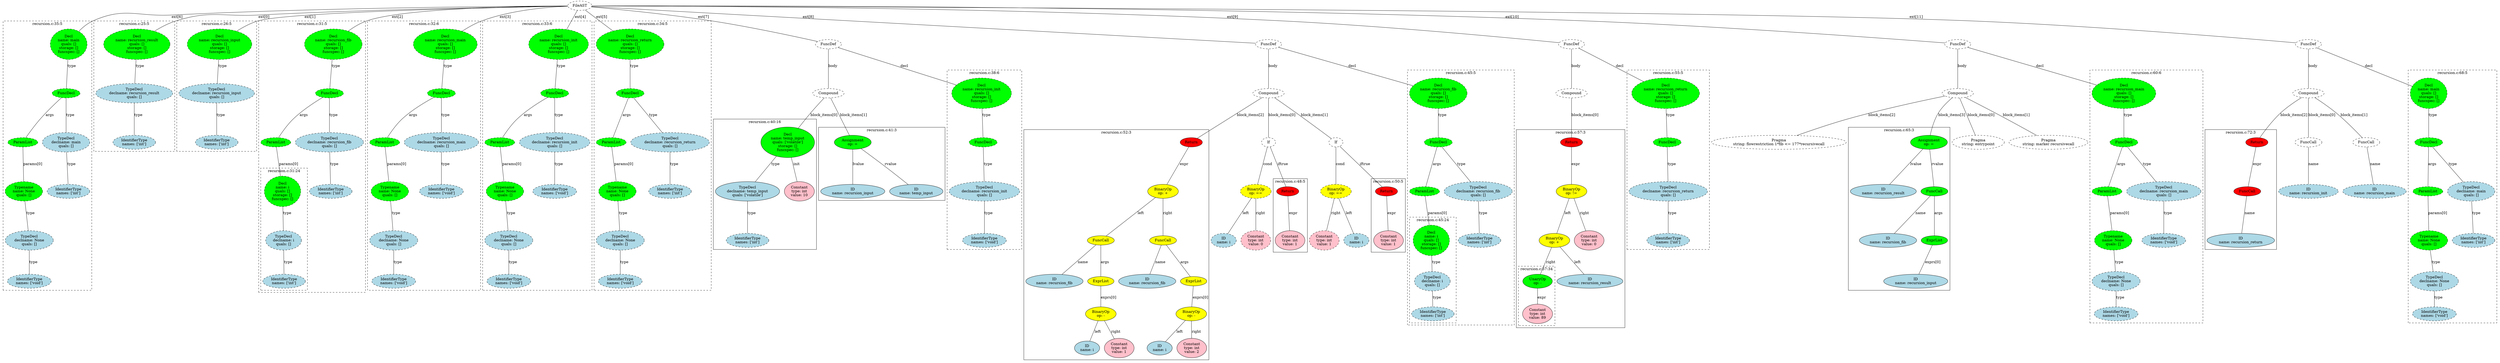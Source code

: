 strict graph "" {
	graph [bb="0,0,7842,1393.2"];
	node [label="\N"];
	subgraph cluster103 {
		graph [bb="4795,131.95,5131,896.7",
			label="recursion.c:57:3",
			lheight=0.21,
			lp="4963,885.2",
			lwidth=1.22
		];
		subgraph cluster107 {
			graph [bb="4803,139.95,4914,369.25",
				label="recursion.c:57:34",
				lheight=0.21,
				lp="4858.5,357.75",
				lwidth=1.32,
				style=dashed
			];
			108	[fillcolor=pink,
				height=1.041,
				label="Constant
type: int
value: 89",
				pos="4858,185.43",
				style=filled,
				width=1.316];
			107	[fillcolor=green,
				height=0.74639,
				label="UnaryOp
op: -",
				pos="4858,311.38",
				style=filled,
				width=1.316];
			107 -- 108	[label=expr,
				lp="4870.5,248.41",
				pos="4858,284.4 4858,266.65 4858,242.88 4858,223.19"];
		}
		106	[fillcolor=lightblue,
			height=0.74639,
			label="ID
name: recursion_result",
			pos="5023,311.38",
			style=filled,
			width=2.7695];
		105	[fillcolor=yellow,
			height=0.74639,
			label="BinaryOp
op: +",
			pos="4911,468.94",
			style=filled,
			width=1.3749];
		105 -- 107	[label=right,
			lp="4898,384.75",
			pos="4902.2,442.26 4892.4,413.35 4876.5,366.67 4866.7,337.85"];
		105 -- 106	[label=left,
			lp="4983.5,384.75",
			pos="4928.5,443.64 4949.2,414.84 4983.6,367.09 5004.7,337.81"];
		104	[fillcolor=yellow,
			height=0.74639,
			label="BinaryOp
op: !=",
			pos="4967,658.32",
			style=filled,
			width=1.3749];
		104 -- 105	[label=left,
			lp="4954.5,574.13",
			pos="4959.3,631.66 4948.6,595.88 4929.4,531.37 4918.7,495.59"];
		109	[fillcolor=pink,
			height=1.041,
			label="Constant
type: int
value: 0",
			pos="5024,468.94",
			style=filled,
			width=1.2767];
		104 -- 109	[label=right,
			lp="5007,574.13",
			pos="4974.8,631.66 4984.7,598.99 5002,542.36 5013.2,505.53"];
		103	[fillcolor=red,
			height=0.5,
			label=Return,
			pos="4967,847.7",
			style=filled,
			width=0.95686];
		103 -- 104	[label=expr,
			lp="4979.5,763.51",
			pos="4967,829.41 4967,796.43 4967,724.38 4967,685.48"];
	}
	subgraph cluster40 {
		graph [bb="8,276.51,292,1316.2",
			label="recursion.c:35:5",
			lheight=0.21,
			lp="150,1304.7",
			lwidth=1.22,
			style=dashed
		];
		45	[fillcolor=lightblue,
			height=0.74639,
			label="IdentifierType
names: ['void']",
			pos="91,311.38",
			style="filled,dashed",
			width=1.9053];
		44	[fillcolor=lightblue,
			height=1.041,
			label="TypeDecl
declname: None
quals: []",
			pos="91,468.94",
			style="filled,dashed",
			width=2.082];
		44 -- 45	[label=type,
			lp="103,384.75",
			pos="91,431.08 91,402.51 91,363.64 91,338.29"];
		43	[fillcolor=green,
			height=1.041,
			label="Typename
name: None
quals: []",
			pos="75,658.32",
			style="filled,dashed",
			width=1.6303];
		43 -- 44	[label=type,
			lp="95,574.13",
			pos="78.123,620.75 80.942,587.73 85.068,539.41 87.885,506.42"];
		42	[fillcolor=green,
			height=0.5,
			label=ParamList,
			pos="71,847.7",
			style="filled,dashed",
			width=1.3179];
		42 -- 43	[label="params[0]",
			lp="101,763.51",
			pos="71.369,829.41 72.013,799.24 73.355,736.37 74.215,696.09"];
		41	[fillcolor=green,
			height=0.5,
			label=FuncDecl,
			pos="210,1037.1",
			style="filled,dashed",
			width=1.2457];
		41 -- 42	[label=args,
			lp="156.5,952.89",
			pos="195.19,1019.9 178,1000.8 149.2,967.76 127,937.39 109.38,913.28 91.35,883.67 80.67,865.49"];
		46	[fillcolor=lightblue,
			height=1.041,
			label="TypeDecl
declname: main
quals: []",
			pos="210,847.7",
			style="filled,dashed",
			width=2.0428];
		41 -- 46	[label=type,
			lp="222,952.89",
			pos="210,1018.8 210,988.62 210,925.75 210,885.47"];
		47	[fillcolor=lightblue,
			height=0.74639,
			label="IdentifierType
names: ['int']",
			pos="218,658.32",
			style="filled,dashed",
			width=1.8463];
		46 -- 47	[label=type,
			lp="226,763.51",
			pos="211.56,810.13 213.13,773.38 215.51,717.69 216.89,685.26"];
		40	[fillcolor=green,
			height=1.6303,
			label="Decl
name: main
quals: []
storage: []
funcspec: []",
			pos="218,1226.5",
			style="filled,dashed",
			width=1.6106];
		40 -- 41	[label=type,
			lp="227,1142.3",
			pos="215.53,1167.7 213.88,1129 211.82,1080.6 210.74,1055.3"];
	}
	subgraph cluster54 {
		graph [bb="2240,434.07,2565,937.39",
			label="recursion.c:40:16",
			lheight=0.21,
			lp="2402.5,925.89",
			lwidth=1.32
		];
		56	[fillcolor=lightblue,
			height=0.74639,
			label="IdentifierType
names: ['int']",
			pos="2346,468.94",
			style="filled,dashed",
			width=1.8463];
		55	[fillcolor=lightblue,
			height=1.041,
			label="TypeDecl
declname: temp_input
quals: ['volatile']",
			pos="2346,658.32",
			style=filled,
			width=2.7302];
		55 -- 56	[label=type,
			lp="2358,574.13",
			pos="2346,620.75 2346,584 2346,528.31 2346,495.88"];
		54	[fillcolor=green,
			height=1.6303,
			label="Decl
name: temp_input
quals: ['volatile']
storage: []
funcspec: []",
			pos="2475,847.7",
			style=filled,
			width=2.2785];
		54 -- 55	[label=type,
			lp="2435,763.51",
			pos="2439.1,794.51 2417.1,762.67 2389.7,722.82 2370.3,694.66"];
		57	[fillcolor=pink,
			height=1.041,
			label="Constant
type: int
value: 10",
			pos="2510,658.32",
			style=filled,
			width=1.316];
		54 -- 57	[label=init,
			lp="2501.5,763.51",
			pos="2485.7,789.46 2491.4,758.9 2498.3,722.2 2503.2,695.58"];
	}
	subgraph cluster123 {
		graph [bb="5809,276.51,6129,905.57",
			label="recursion.c:65:3",
			lheight=0.21,
			lp="5969,894.07",
			lwidth=1.22
		];
		124	[fillcolor=lightblue,
			height=0.74639,
			label="ID
name: recursion_result",
			pos="5917,658.32",
			style=filled,
			width=2.7695];
		123	[fillcolor=green,
			height=0.74639,
			label="Assignment
op: =",
			pos="6061,847.7",
			style=filled,
			width=1.6106];
		123 -- 124	[label=lvalue,
			lp="6019,763.51",
			pos="6042.2,822.21 6014.8,786.59 5964.3,720.84 5936.5,684.72"];
		125	[fillcolor=green,
			height=0.5,
			label=FuncCall,
			pos="6078,658.32",
			style=filled,
			width=1.1916];
		123 -- 125	[label=rvalue,
			lp="6086,763.51",
			pos="6063.4,820.65 6066.9,781.73 6073.4,709.48 6076.4,676.52"];
		126	[fillcolor=lightblue,
			height=0.74639,
			label="ID
name: recursion_fib",
			pos="5930,468.94",
			style=filled,
			width=2.4552];
		125 -- 126	[label=name,
			lp="6033.5,574.13",
			pos="6065.1,641.02 6039.2,608.26 5980.8,534.21 5949.9,495.15"];
		127	[fillcolor=green,
			height=0.5,
			label=ExprList,
			pos="6078,468.94",
			style=filled,
			width=1.1555];
		125 -- 127	[label=args,
			lp="6089.5,574.13",
			pos="6078,640.03 6078,604.33 6078,522.85 6078,487.19"];
		128	[fillcolor=lightblue,
			height=0.74639,
			label="ID
name: recursion_input",
			pos="6023,311.38",
			style=filled,
			width=2.7302];
		127 -- 128	[label="exprs[0]",
			lp="6074,384.75",
			pos="6072,451 6062.4,423.83 6043.5,370.34 6032.2,338.33"];
	}
	subgraph cluster143 {
		graph [bb="6919,434.07,7137,896.7",
			label="recursion.c:72:3",
			lheight=0.21,
			lp="7028,885.2",
			lwidth=1.22
		];
		145	[fillcolor=lightblue,
			height=0.74639,
			label="ID
name: recursion_return",
			pos="7028,468.94",
			style=filled,
			width=2.8088];
		144	[fillcolor=red,
			height=0.5,
			label=FuncCall,
			pos="7053,658.32",
			style=filled,
			width=1.1916];
		144 -- 145	[label=name,
			lp="7058.5,574.13",
			pos="7050.7,640.03 7046.3,607.05 7036.7,535 7031.5,496.1"];
		143	[fillcolor=red,
			height=0.5,
			label=Return,
			pos="7090,847.7",
			style=filled,
			width=0.95686];
		143 -- 144	[label=expr,
			lp="7087.5,763.51",
			pos="7086.7,829.74 7079.6,794.16 7063.4,712.05 7056.4,676.38"];
	}
	subgraph cluster49 {
		graph [bb="2975,434.07,3205,1126.8",
			label="recursion.c:38:6",
			lheight=0.21,
			lp="3090,1115.3",
			lwidth=1.22,
			style=dashed
		];
		52	[fillcolor=lightblue,
			height=0.74639,
			label="IdentifierType
names: ['void']",
			pos="3090,468.94",
			style="filled,dashed",
			width=1.9053];
		51	[fillcolor=lightblue,
			height=1.041,
			label="TypeDecl
declname: recursion_init
quals: []",
			pos="3090,658.32",
			style="filled,dashed",
			width=2.9856];
		51 -- 52	[label=type,
			lp="3102,574.13",
			pos="3090,620.75 3090,584 3090,528.31 3090,495.88"];
		50	[fillcolor=green,
			height=0.5,
			label=FuncDecl,
			pos="3087,847.7",
			style="filled,dashed",
			width=1.2457];
		50 -- 51	[label=type,
			lp="3101,763.51",
			pos="3087.3,829.41 3087.8,799.24 3088.8,736.37 3089.4,696.09"];
		49	[fillcolor=green,
			height=1.6303,
			label="Decl
name: recursion_init
quals: []
storage: []
funcspec: []",
			pos="3082,1037.1",
			style="filled,dashed",
			width=2.5338];
		49 -- 50	[label=type,
			lp="3097,952.89",
			pos="3083.5,978.33 3084.6,939.62 3085.9,891.26 3086.5,865.96"];
	}
	subgraph cluster111 {
		graph [bb="6555,150.56,6911,1126.8",
			label="recursion.c:60:6",
			lheight=0.21,
			lp="6733,1115.3",
			lwidth=1.22,
			style=dashed
		];
		116	[fillcolor=lightblue,
			height=0.74639,
			label="IdentifierType
names: ['void']",
			pos="6638,185.43",
			style="filled,dashed",
			width=1.9053];
		115	[fillcolor=lightblue,
			height=1.041,
			label="TypeDecl
declname: None
quals: []",
			pos="6638,311.38",
			style="filled,dashed",
			width=2.082];
		115 -- 116	[label=type,
			lp="6650,248.41",
			pos="6638,273.86 6638,254.15 6638,230.29 6638,212.47"];
		114	[fillcolor=green,
			height=1.041,
			label="Typename
name: None
quals: []",
			pos="6626,468.94",
			style="filled,dashed",
			width=1.6303];
		114 -- 115	[label=type,
			lp="6645,384.75",
			pos="6628.8,431.47 6630.7,406.6 6633.3,373.78 6635.2,348.9"];
		113	[fillcolor=green,
			height=0.5,
			label=ParamList,
			pos="6610,658.32",
			style="filled,dashed",
			width=1.3179];
		113 -- 114	[label="params[0]",
			lp="6646,574.13",
			pos="6611.5,640.03 6614.1,609.86 6619.4,546.99 6622.9,506.71"];
		112	[fillcolor=green,
			height=0.5,
			label=FuncDecl,
			pos="6661,847.7",
			style="filled,dashed",
			width=1.2457];
		112 -- 113	[label=args,
			lp="6650.5,763.51",
			pos="6655.9,829.61 6651.3,814.29 6644.6,791.2 6639,771.01 6629.8,737.6 6619.8,698.34 6614.3,676.39"];
		117	[fillcolor=lightblue,
			height=1.041,
			label="TypeDecl
declname: recursion_main
quals: []",
			pos="6789,658.32",
			style="filled,dashed",
			width=3.1623];
		112 -- 117	[label=type,
			lp="6734,763.51",
			pos="6672.4,830.07 6693,799.89 6737,735.47 6764.7,694.95"];
		118	[fillcolor=lightblue,
			height=0.74639,
			label="IdentifierType
names: ['void']",
			pos="6789,468.94",
			style="filled,dashed",
			width=1.9053];
		117 -- 118	[label=type,
			lp="6801,574.13",
			pos="6789,620.75 6789,584 6789,528.31 6789,495.88"];
		111	[fillcolor=green,
			height=1.6303,
			label="Decl
name: recursion_main
quals: []
storage: []
funcspec: []",
			pos="6661,1037.1",
			style="filled,dashed",
			width=2.7302];
		111 -- 112	[label=type,
			lp="6673,952.89",
			pos="6661,978.33 6661,939.62 6661,891.26 6661,865.96"];
	}
	subgraph cluster130 {
		graph [bb="7550,150.56,7834,1126.8",
			label="recursion.c:68:5",
			lheight=0.21,
			lp="7692,1115.3",
			lwidth=1.22,
			style=dashed
		];
		135	[fillcolor=lightblue,
			height=0.74639,
			label="IdentifierType
names: ['void']",
			pos="7633,185.43",
			style="filled,dashed",
			width=1.9053];
		134	[fillcolor=lightblue,
			height=1.041,
			label="TypeDecl
declname: None
quals: []",
			pos="7633,311.38",
			style="filled,dashed",
			width=2.082];
		134 -- 135	[label=type,
			lp="7645,248.41",
			pos="7633,273.86 7633,254.15 7633,230.29 7633,212.47"];
		133	[fillcolor=green,
			height=1.041,
			label="Typename
name: None
quals: []",
			pos="7617,468.94",
			style="filled,dashed",
			width=1.6303];
		133 -- 134	[label=type,
			lp="7637,384.75",
			pos="7620.8,431.47 7623.3,406.6 7626.7,373.78 7629.2,348.9"];
		132	[fillcolor=green,
			height=0.5,
			label=ParamList,
			pos="7613,658.32",
			style="filled,dashed",
			width=1.3179];
		132 -- 133	[label="params[0]",
			lp="7642,574.13",
			pos="7613.4,640.03 7614,609.86 7615.4,546.99 7616.2,506.71"];
		131	[fillcolor=green,
			height=0.5,
			label=FuncDecl,
			pos="7616,847.7",
			style="filled,dashed",
			width=1.2457];
		131 -- 132	[label=args,
			lp="7625.5,763.51",
			pos="7615.7,829.41 7615.2,793.71 7613.8,712.23 7613.3,676.57"];
		136	[fillcolor=lightblue,
			height=1.041,
			label="TypeDecl
declname: main
quals: []",
			pos="7752,658.32",
			style="filled,dashed",
			width=2.0428];
		131 -- 136	[label=type,
			lp="7691,763.51",
			pos="7628.1,830.07 7650.2,799.62 7697.6,734.32 7726.9,693.88"];
		137	[fillcolor=lightblue,
			height=0.74639,
			label="IdentifierType
names: ['int']",
			pos="7760,468.94",
			style="filled,dashed",
			width=1.8463];
		136 -- 137	[label=type,
			lp="7767,574.13",
			pos="7753.6,620.75 7755.1,584 7757.5,528.31 7758.9,495.88"];
		130	[fillcolor=green,
			height=1.6303,
			label="Decl
name: main
quals: []
storage: []
funcspec: []",
			pos="7616,1037.1",
			style="filled,dashed",
			width=1.6106];
		130 -- 131	[label=type,
			lp="7628,952.89",
			pos="7616,978.33 7616,939.62 7616,891.26 7616,865.96"];
	}
	subgraph cluster58 {
		graph [bb="2573,623.45,2967,905.57",
			label="recursion.c:41:3",
			lheight=0.21,
			lp="2770,894.07",
			lwidth=1.22
		];
		59	[fillcolor=lightblue,
			height=0.74639,
			label="ID
name: recursion_input",
			pos="2679,658.32",
			style=filled,
			width=2.7302];
		58	[fillcolor=green,
			height=0.74639,
			label="Assignment
op: =",
			pos="2679,847.7",
			style=filled,
			width=1.6106];
		58 -- 59	[label=lvalue,
			lp="2696,763.51",
			pos="2679,820.65 2679,784.95 2679,721.2 2679,685.46"];
		60	[fillcolor=lightblue,
			height=0.74639,
			label="ID
name: temp_input",
			pos="2877,658.32",
			style=filled,
			width=2.2785];
		58 -- 60	[label=rvalue,
			lp="2795,763.51",
			pos="2704.7,823.37 2726.5,803.49 2758.5,774.09 2786,748.01 2808.6,726.61 2833.9,701.88 2852.1,683.98"];
	}
	subgraph cluster62 {
		graph [bb="4449,142.56,4787,1126.8",
			label="recursion.c:45:5",
			lheight=0.21,
			lp="4618,1115.3",
			lwidth=1.22,
			style=dashed
		];
		subgraph cluster65 {
			graph [bb="4457,150.56,4605,558.63",
				label="recursion.c:45:24",
				lheight=0.21,
				lp="4531,547.13",
				lwidth=1.32,
				style=dashed
			];
			67	[fillcolor=lightblue,
				height=0.74639,
				label="IdentifierType
names: ['int']",
				pos="4531,185.43",
				style="filled,dashed",
				width=1.8463];
			66	[fillcolor=lightblue,
				height=1.041,
				label="TypeDecl
declname: i
quals: []",
				pos="4529,311.38",
				style="filled,dashed",
				width=1.5713];
			66 -- 67	[label=type,
				lp="4543,248.41",
				pos="4529.6,273.86 4529.9,254.15 4530.3,230.29 4530.6,212.47"];
			65	[fillcolor=green,
				height=1.6303,
				label="Decl
name: i
quals: []
storage: []
funcspec: []",
				pos="4526,468.94",
				style="filled,dashed",
				width=1.591];
			65 -- 66	[label=type,
				lp="4540,384.75",
				pos="4527.1,410.02 4527.5,389.63 4527.9,367.3 4528.3,349.14"];
		}
		64	[fillcolor=green,
			height=0.5,
			label=ParamList,
			pos="4504,658.32",
			style="filled,dashed",
			width=1.3179];
		64 -- 65	[label="params[0]",
			lp="4543,574.13",
			pos="4506,640.03 4509,614.66 4514.7,566.17 4519.2,527.44"];
		63	[fillcolor=green,
			height=0.5,
			label=FuncDecl,
			pos="4545,847.7",
			style="filled,dashed",
			width=1.2457];
		63 -- 64	[label=args,
			lp="4540.5,763.51",
			pos="4541.3,829.74 4533.5,794.16 4515.5,712.05 4507.7,676.38"];
		68	[fillcolor=lightblue,
			height=1.041,
			label="TypeDecl
declname: recursion_fib
quals: []",
			pos="4674,658.32",
			style="filled,dashed",
			width=2.907];
		63 -- 68	[label=type,
			lp="4618,763.51",
			pos="4556.4,830.07 4577.2,799.89 4621.6,735.47 4649.5,694.95"];
		69	[fillcolor=lightblue,
			height=0.74639,
			label="IdentifierType
names: ['int']",
			pos="4679,468.94",
			style="filled,dashed",
			width=1.8463];
		68 -- 69	[label=type,
			lp="4689,574.13",
			pos="4675,620.75 4676,584 4677.4,528.31 4678.3,495.88"];
		62	[fillcolor=green,
			height=1.6303,
			label="Decl
name: recursion_fib
quals: []
storage: []
funcspec: []",
			pos="4545,1037.1",
			style="filled,dashed",
			width=2.4552];
		62 -- 63	[label=type,
			lp="4557,952.89",
			pos="4545,978.33 4545,939.62 4545,891.26 4545,865.96"];
	}
	subgraph cluster75 {
		graph [bb="4013,423.47,4121,707.32",
			label="recursion.c:48:5",
			lheight=0.21,
			lp="4067,695.82",
			lwidth=1.22
		];
		76	[fillcolor=pink,
			height=1.041,
			label="Constant
type: int
value: 1",
			pos="4067,468.94",
			style=filled,
			width=1.2767];
		75	[fillcolor=red,
			height=0.5,
			label=Return,
			pos="4061,658.32",
			style=filled,
			width=0.95686];
		75 -- 76	[label=expr,
			lp="4076.5,574.13",
			pos="4061.6,640.03 4062.5,609.86 4064.5,546.99 4065.8,506.71"];
	}
	subgraph cluster81 {
		graph [bb="4333,423.47,4441,707.32",
			label="recursion.c:50:5",
			lheight=0.21,
			lp="4387,695.82",
			lwidth=1.22
		];
		82	[fillcolor=pink,
			height=1.041,
			label="Constant
type: int
value: 1",
			pos="4387,468.94",
			style=filled,
			width=1.2767];
		81	[fillcolor=red,
			height=0.5,
			label=Return,
			pos="4381,658.32",
			style=filled,
			width=0.95686];
		81 -- 82	[label=expr,
			lp="4396.5,574.13",
			pos="4381.6,640.03 4382.5,609.86 4384.5,546.99 4385.8,506.71"];
	}
	subgraph cluster83 {
		graph [bb="3213,8,3803,896.7",
			label="recursion.c:52:3",
			lheight=0.21,
			lp="3508,885.2",
			lwidth=1.22
		];
		86	[fillcolor=lightblue,
			height=0.74639,
			label="ID
name: recursion_fib",
			pos="3309,311.38",
			style=filled,
			width=2.4552];
		85	[fillcolor=yellow,
			height=0.5,
			label=FuncCall,
			pos="3457,468.94",
			style=filled,
			width=1.1916];
		85 -- 86	[label=name,
			lp="3398.5,384.75",
			pos="3441.7,451.88 3415.9,424.71 3363.3,369.5 3332.7,337.28"];
		87	[fillcolor=yellow,
			height=0.5,
			label=ExprList,
			pos="3457,311.38",
			style=filled,
			width=1.1555];
		85 -- 87	[label=args,
			lp="3468.5,384.75",
			pos="3457,450.7 3457,420.8 3457,359.66 3457,329.7"];
		88	[fillcolor=yellow,
			height=0.74639,
			label="BinaryOp
op: -",
			pos="3457,185.43",
			style=filled,
			width=1.3749];
		87 -- 88	[label="exprs[0]",
			lp="3480,248.41",
			pos="3457,293.15 3457,272.26 3457,236.85 3457,212.59"];
		89	[fillcolor=lightblue,
			height=0.74639,
			label="ID
name: i",
			pos="3404,53.477",
			style=filled,
			width=1.1392];
		88 -- 89	[label=left,
			lp="3442.5,116.45",
			pos="3446.7,159.07 3437.3,136.17 3423.6,102.66 3414.3,79.777"];
		90	[fillcolor=pink,
			height=1.041,
			label="Constant
type: int
value: 1",
			pos="3509,53.477",
			style=filled,
			width=1.2767];
		88 -- 90	[label=right,
			lp="3500,116.45",
			pos="3467.1,159.07 3475.1,139.27 3486.2,111.54 3494.9,89.609"];
		84	[fillcolor=yellow,
			height=0.74639,
			label="BinaryOp
op: +",
			pos="3645,658.32",
			style=filled,
			width=1.3749];
		84 -- 85	[label=left,
			lp="3577.5,574.13",
			pos="3621.9,634.35 3583.2,595.74 3506.1,518.85 3472.8,485.73"];
		91	[fillcolor=yellow,
			height=0.5,
			label=FuncCall,
			pos="3645,468.94",
			style=filled,
			width=1.1916];
		84 -- 91	[label=right,
			lp="3658,574.13",
			pos="3645,631.27 3645,592.35 3645,520.1 3645,487.14"];
		92	[fillcolor=lightblue,
			height=0.74639,
			label="ID
name: recursion_fib",
			pos="3605,311.38",
			style=filled,
			width=2.4552];
		91 -- 92	[label=name,
			lp="3640.5,384.75",
			pos="3640.6,451 3633.7,423.83 3619.9,370.34 3611.7,338.33"];
		93	[fillcolor=yellow,
			height=0.5,
			label=ExprList,
			pos="3753,311.38",
			style=filled,
			width=1.1555];
		91 -- 93	[label=args,
			lp="3717.5,384.75",
			pos="3656.6,451.3 3677.3,421.35 3720.8,358.76 3741.5,328.91"];
		94	[fillcolor=yellow,
			height=0.74639,
			label="BinaryOp
op: -",
			pos="3746,185.43",
			style=filled,
			width=1.3749];
		93 -- 94	[label="exprs[0]",
			lp="3773,248.41",
			pos="3752,293.15 3750.8,272.26 3748.8,236.85 3747.5,212.59"];
		95	[fillcolor=lightblue,
			height=0.74639,
			label="ID
name: i",
			pos="3643,53.477",
			style=filled,
			width=1.1392];
		94 -- 95	[label=left,
			lp="3707.5,116.45",
			pos="3726.9,160.29 3708.1,136.66 3679.8,100.9 3661.3,77.613"];
		96	[fillcolor=pink,
			height=1.041,
			label="Constant
type: int
value: 2",
			pos="3748,53.477",
			style=filled,
			width=1.2767];
		94 -- 96	[label=right,
			lp="3761,116.45",
			pos="3746.4,158.44 3746.7,139.19 3747.1,112.68 3747.4,91.246"];
		83	[fillcolor=red,
			height=0.5,
			label=Return,
			pos="3736,847.7",
			style=filled,
			width=0.95686];
		83 -- 84	[label=expr,
			lp="3711.5,763.51",
			pos="3727.9,830.07 3711.9,797.11 3676.1,723.32 3657.2,684.42"];
	}
	subgraph cluster98 {
		graph [bb="5139,434.07,5389,1126.8",
			label="recursion.c:55:5",
			lheight=0.21,
			lp="5264,1115.3",
			lwidth=1.22,
			style=dashed
		];
		101	[fillcolor=lightblue,
			height=0.74639,
			label="IdentifierType
names: ['int']",
			pos="5264,468.94",
			style="filled,dashed",
			width=1.8463];
		100	[fillcolor=lightblue,
			height=1.041,
			label="TypeDecl
declname: recursion_return
quals: []",
			pos="5264,658.32",
			style="filled,dashed",
			width=3.2605];
		100 -- 101	[label=type,
			lp="5276,574.13",
			pos="5264,620.75 5264,584 5264,528.31 5264,495.88"];
		99	[fillcolor=green,
			height=0.5,
			label=FuncDecl,
			pos="5261,847.7",
			style="filled,dashed",
			width=1.2457];
		99 -- 100	[label=type,
			lp="5275,763.51",
			pos="5261.3,829.41 5261.8,799.24 5262.8,736.37 5263.4,696.09"];
		98	[fillcolor=green,
			height=1.6303,
			label="Decl
name: recursion_return
quals: []
storage: []
funcspec: []",
			pos="5256,1037.1",
			style="filled,dashed",
			width=2.8088];
		98 -- 99	[label=type,
			lp="5271,952.89",
			pos="5257.5,978.33 5258.6,939.62 5259.9,891.26 5260.5,865.96"];
	}
	subgraph cluster2 {
		graph [bb="300,812.83,548,1316.2",
			label="recursion.c:25:5",
			lheight=0.21,
			lp="424,1304.7",
			lwidth=1.22,
			style=dashed
		];
		4	[fillcolor=lightblue,
			height=0.74639,
			label="IdentifierType
names: ['int']",
			pos="424,847.7",
			style="filled,dashed",
			width=1.8463];
		3	[fillcolor=lightblue,
			height=1.041,
			label="TypeDecl
declname: recursion_result
quals: []",
			pos="424,1037.1",
			style="filled,dashed",
			width=3.2213];
		3 -- 4	[label=type,
			lp="436,952.89",
			pos="424,999.51 424,962.76 424,907.07 424,874.64"];
		2	[fillcolor=green,
			height=1.6303,
			label="Decl
name: recursion_result
quals: []
storage: []
funcspec: []",
			pos="436,1226.5",
			style="filled,dashed",
			width=2.7695];
		2 -- 3	[label=type,
			lp="444,1142.3",
			pos="432.3,1167.7 430.36,1137.4 428.04,1101.1 426.34,1074.7"];
	}
	subgraph cluster5 {
		graph [bb="556,812.83,800,1316.2",
			label="recursion.c:26:5",
			lheight=0.21,
			lp="678,1304.7",
			lwidth=1.22,
			style=dashed
		];
		7	[fillcolor=lightblue,
			height=0.74639,
			label="IdentifierType
names: ['int']",
			pos="678,847.7",
			style="filled,dashed",
			width=1.8463];
		6	[fillcolor=lightblue,
			height=1.041,
			label="TypeDecl
declname: recursion_input
quals: []",
			pos="678,1037.1",
			style="filled,dashed",
			width=3.1623];
		6 -- 7	[label=type,
			lp="690,952.89",
			pos="678,999.51 678,962.76 678,907.07 678,874.64"];
		5	[fillcolor=green,
			height=1.6303,
			label="Decl
name: recursion_input
quals: []
storage: []
funcspec: []",
			pos="690,1226.5",
			style="filled,dashed",
			width=2.7302];
		5 -- 6	[label=type,
			lp="698,1142.3",
			pos="686.3,1167.7 684.36,1137.4 682.04,1101.1 680.34,1074.7"];
	}
	subgraph cluster8 {
		graph [bb="808,268.51,1146,1316.2",
			label="recursion.c:31:5",
			lheight=0.21,
			lp="977,1304.7",
			lwidth=1.22,
			style=dashed
		];
		subgraph cluster11 {
			graph [bb="816,276.51,964,748.01",
				label="recursion.c:31:24",
				lheight=0.21,
				lp="890,736.51",
				lwidth=1.32,
				style=dashed
			];
			13	[fillcolor=lightblue,
				height=0.74639,
				label="IdentifierType
names: ['int']",
				pos="890,311.38",
				style="filled,dashed",
				width=1.8463];
			12	[fillcolor=lightblue,
				height=1.041,
				label="TypeDecl
declname: i
quals: []",
				pos="888,468.94",
				style="filled,dashed",
				width=1.5713];
			12 -- 13	[label=type,
				lp="902,384.75",
				pos="888.47,431.08 888.84,402.51 889.34,363.64 889.67,338.29"];
			11	[fillcolor=green,
				height=1.6303,
				label="Decl
name: i
quals: []
storage: []
funcspec: []",
				pos="885,658.32",
				style="filled,dashed",
				width=1.591];
			11 -- 12	[label=type,
				lp="899,574.13",
				pos="885.92,599.57 886.41,569.25 886.99,533 887.41,506.56"];
		}
		10	[fillcolor=green,
			height=0.5,
			label=ParamList,
			pos="863,847.7",
			style="filled,dashed",
			width=1.3179];
		10 -- 11	[label="params[0]",
			lp="902,763.51",
			pos="865.03,829.41 868.01,804.04 873.7,755.55 878.25,716.82"];
		9	[fillcolor=green,
			height=0.5,
			label=FuncDecl,
			pos="1033,1037.1",
			style="filled,dashed",
			width=1.2457];
		9 -- 10	[label=args,
			lp="950.5,952.89",
			pos="1012,1020.9 987.81,1002.8 947.67,970.74 919,937.39 899.41,914.61 881.81,884.35 871.77,865.72"];
		14	[fillcolor=lightblue,
			height=1.041,
			label="TypeDecl
declname: recursion_fib
quals: []",
			pos="1033,847.7",
			style="filled,dashed",
			width=2.907];
		9 -- 14	[label=type,
			lp="1045,952.89",
			pos="1033,1018.8 1033,988.62 1033,925.75 1033,885.47"];
		15	[fillcolor=lightblue,
			height=0.74639,
			label="IdentifierType
names: ['int']",
			pos="1038,658.32",
			style="filled,dashed",
			width=1.8463];
		14 -- 15	[label=type,
			lp="1048,763.51",
			pos="1034,810.13 1035,773.38 1036.4,717.69 1037.3,685.26"];
		8	[fillcolor=green,
			height=1.6303,
			label="Decl
name: recursion_fib
quals: []
storage: []
funcspec: []",
			pos="1042,1226.5",
			style="filled,dashed",
			width=2.4552];
		8 -- 9	[label=type,
			lp="1051,1142.3",
			pos="1039.2,1167.7 1037.4,1129 1035,1080.6 1033.8,1055.3"];
	}
	subgraph cluster16 {
		graph [bb="1154,276.51,1510,1316.2",
			label="recursion.c:32:6",
			lheight=0.21,
			lp="1332,1304.7",
			lwidth=1.22,
			style=dashed
		];
		21	[fillcolor=lightblue,
			height=0.74639,
			label="IdentifierType
names: ['void']",
			pos="1237,311.38",
			style="filled,dashed",
			width=1.9053];
		20	[fillcolor=lightblue,
			height=1.041,
			label="TypeDecl
declname: None
quals: []",
			pos="1237,468.94",
			style="filled,dashed",
			width=2.082];
		20 -- 21	[label=type,
			lp="1249,384.75",
			pos="1237,431.08 1237,402.51 1237,363.64 1237,338.29"];
		19	[fillcolor=green,
			height=1.041,
			label="Typename
name: None
quals: []",
			pos="1225,658.32",
			style="filled,dashed",
			width=1.6303];
		19 -- 20	[label=type,
			lp="1243,574.13",
			pos="1227.3,620.75 1229.5,587.73 1232.6,539.41 1234.7,506.42"];
		18	[fillcolor=green,
			height=0.5,
			label=ParamList,
			pos="1209,847.7",
			style="filled,dashed",
			width=1.3179];
		18 -- 19	[label="params[0]",
			lp="1245,763.51",
			pos="1210.5,829.41 1213.1,799.24 1218.4,736.37 1221.9,696.09"];
		17	[fillcolor=green,
			height=0.5,
			label=FuncDecl,
			pos="1388,1037.1",
			style="filled,dashed",
			width=1.2457];
		17 -- 18	[label=args,
			lp="1298.5,952.89",
			pos="1365.2,1021.3 1339,1003.5 1295.6,971.7 1265,937.39 1244.9,914.84 1227.3,884.25 1217.4,865.52"];
		22	[fillcolor=lightblue,
			height=1.041,
			label="TypeDecl
declname: recursion_main
quals: []",
			pos="1388,847.7",
			style="filled,dashed",
			width=3.1623];
		17 -- 22	[label=type,
			lp="1400,952.89",
			pos="1388,1018.8 1388,988.62 1388,925.75 1388,885.47"];
		23	[fillcolor=lightblue,
			height=0.74639,
			label="IdentifierType
names: ['void']",
			pos="1388,658.32",
			style="filled,dashed",
			width=1.9053];
		22 -- 23	[label=type,
			lp="1400,763.51",
			pos="1388,810.13 1388,773.38 1388,717.69 1388,685.26"];
		16	[fillcolor=green,
			height=1.6303,
			label="Decl
name: recursion_main
quals: []
storage: []
funcspec: []",
			pos="1400,1226.5",
			style="filled,dashed",
			width=2.7302];
		16 -- 17	[label=type,
			lp="1408,1142.3",
			pos="1396.3,1167.7 1393.8,1129 1390.7,1080.6 1389.1,1055.3"];
	}
	subgraph cluster24 {
		graph [bb="1518,276.51,1861,1316.2",
			label="recursion.c:33:6",
			lheight=0.21,
			lp="1689.5,1304.7",
			lwidth=1.22,
			style=dashed
		];
		29	[fillcolor=lightblue,
			height=0.74639,
			label="IdentifierType
names: ['void']",
			pos="1601,311.38",
			style="filled,dashed",
			width=1.9053];
		28	[fillcolor=lightblue,
			height=1.041,
			label="TypeDecl
declname: None
quals: []",
			pos="1601,468.94",
			style="filled,dashed",
			width=2.082];
		28 -- 29	[label=type,
			lp="1613,384.75",
			pos="1601,431.08 1601,402.51 1601,363.64 1601,338.29"];
		27	[fillcolor=green,
			height=1.041,
			label="Typename
name: None
quals: []",
			pos="1593,658.32",
			style="filled,dashed",
			width=1.6303];
		27 -- 28	[label=type,
			lp="1609,574.13",
			pos="1594.6,620.75 1596,587.73 1598,539.41 1599.4,506.42"];
		26	[fillcolor=green,
			height=0.5,
			label=ParamList,
			pos="1573,847.7",
			style="filled,dashed",
			width=1.3179];
		26 -- 27	[label="params[0]",
			lp="1611,763.51",
			pos="1574.8,829.41 1578.1,799.15 1584.8,735.99 1589.1,695.73"];
		25	[fillcolor=green,
			height=0.5,
			label=FuncDecl,
			pos="1746,1037.1",
			style="filled,dashed",
			width=1.2457];
		25 -- 26	[label=args,
			lp="1662.5,952.89",
			pos="1724.7,1021 1700.1,1002.9 1659.2,970.83 1630,937.39 1610,914.52 1592,884.02 1581.8,865.4"];
		30	[fillcolor=lightblue,
			height=1.041,
			label="TypeDecl
declname: recursion_init
quals: []",
			pos="1746,847.7",
			style="filled,dashed",
			width=2.9856];
		25 -- 30	[label=type,
			lp="1758,952.89",
			pos="1746,1018.8 1746,988.62 1746,925.75 1746,885.47"];
		31	[fillcolor=lightblue,
			height=0.74639,
			label="IdentifierType
names: ['void']",
			pos="1746,658.32",
			style="filled,dashed",
			width=1.9053];
		30 -- 31	[label=type,
			lp="1758,763.51",
			pos="1746,810.13 1746,773.38 1746,717.69 1746,685.26"];
		24	[fillcolor=green,
			height=1.6303,
			label="Decl
name: recursion_init
quals: []
storage: []
funcspec: []",
			pos="1758,1226.5",
			style="filled,dashed",
			width=2.5338];
		24 -- 25	[label=type,
			lp="1766,1142.3",
			pos="1754.3,1167.7 1751.8,1129 1748.7,1080.6 1747.1,1055.3"];
	}
	subgraph cluster32 {
		graph [bb="1869,276.51,2232,1316.2",
			label="recursion.c:34:5",
			lheight=0.21,
			lp="2050.5,1304.7",
			lwidth=1.22,
			style=dashed
		];
		37	[fillcolor=lightblue,
			height=0.74639,
			label="IdentifierType
names: ['void']",
			pos="1952,311.38",
			style="filled,dashed",
			width=1.9053];
		36	[fillcolor=lightblue,
			height=1.041,
			label="TypeDecl
declname: None
quals: []",
			pos="1952,468.94",
			style="filled,dashed",
			width=2.082];
		36 -- 37	[label=type,
			lp="1964,384.75",
			pos="1952,431.08 1952,402.51 1952,363.64 1952,338.29"];
		35	[fillcolor=green,
			height=1.041,
			label="Typename
name: None
quals: []",
			pos="1940,658.32",
			style="filled,dashed",
			width=1.6303];
		35 -- 36	[label=type,
			lp="1958,574.13",
			pos="1942.3,620.75 1944.5,587.73 1947.6,539.41 1949.7,506.42"];
		34	[fillcolor=green,
			height=0.5,
			label=ParamList,
			pos="1924,847.7",
			style="filled,dashed",
			width=1.3179];
		34 -- 35	[label="params[0]",
			lp="1960,763.51",
			pos="1925.5,829.41 1928.1,799.24 1933.4,736.37 1936.9,696.09"];
		33	[fillcolor=green,
			height=0.5,
			label=FuncDecl,
			pos="1978,1037.1",
			style="filled,dashed",
			width=1.2457];
		33 -- 34	[label=args,
			lp="1967.5,952.89",
			pos="1973,1019 1968.5,1003.6 1961.8,980.51 1956,960.39 1946.3,926.87 1935.1,887.65 1928.9,865.74"];
		38	[fillcolor=lightblue,
			height=1.041,
			label="TypeDecl
declname: recursion_return
quals: []",
			pos="2107,847.7",
			style="filled,dashed",
			width=3.2605];
		33 -- 38	[label=type,
			lp="2051,952.89",
			pos="1989.4,1019.5 2010.2,989.36 2054.3,925.23 2082.2,884.69"];
		39	[fillcolor=lightblue,
			height=0.74639,
			label="IdentifierType
names: ['int']",
			pos="2107,658.32",
			style="filled,dashed",
			width=1.8463];
		38 -- 39	[label=type,
			lp="2119,763.51",
			pos="2107,810.13 2107,773.38 2107,717.69 2107,685.26"];
		32	[fillcolor=green,
			height=1.6303,
			label="Decl
name: recursion_return
quals: []
storage: []
funcspec: []",
			pos="1978,1226.5",
			style="filled,dashed",
			width=2.8088];
		32 -- 33	[label=type,
			lp="1990,1142.3",
			pos="1978,1167.7 1978,1129 1978,1080.6 1978,1055.3"];
	}
	1	[fillcolor=white,
		height=0.5,
		label=FileAST,
		pos="1824,1375.2",
		style="filled,dashed",
		width=1.1374];
	1 -- 40	[label="ext[6]",
		lp="556.5,1331.7",
		pos="1782.9,1374 1623.3,1373.3 1028.6,1368.8 540,1339.2 431.27,1332.6 393.03,1365.6 296,1316.2 277.92,1306.9 262.15,1291.6 249.62,1276.2"];
	1 -- 2	[label="ext[0]",
		lp="824.5,1331.7",
		pos="1782.8,1373.5 1644.9,1371.4 1186.3,1362.6 808,1339.2 693.98,1332.1 658.46,1357.6 552,1316.2 528.85,1307.1 506.42,1292 487.56,1276.8"];
	1 -- 5	[label="ext[1]",
		lp="967.5,1331.7",
		pos="1783,1373.3 1604.2,1369.3 896.54,1351.5 804,1316.2 781.04,1307.4 758.95,1292.3 740.43,1277.1"];
	1 -- 8	[label="ext[2]",
		lp="1246.5,1331.7",
		pos="1783.1,1373.8 1655.5,1372.2 1265.8,1363.3 1150,1316.2 1127.8,1307.1 1106.6,1291.8 1088.9,1276.4"];
	1 -- 16	[label="ext[3]",
		lp="1587.5,1331.7",
		pos="1783.3,1372.6 1722.2,1369 1604.5,1356.9 1514,1316.2 1492,1306.3 1470.5,1291.3 1452.2,1276.5"];
	1 -- 24	[label="ext[4]",
		lp="1825.5,1331.7",
		pos="1816.4,1357.3 1808.3,1339.3 1795,1309.6 1783.1,1283.2"];
	1 -- 32	[label="ext[5]",
		lp="1890.5,1331.7",
		pos="1840.5,1358.5 1860.7,1339.2 1896.1,1305.5 1925.9,1277.1"];
	48	[fillcolor=white,
		height=0.5,
		label=FuncDef,
		pos="2602,1226.5",
		style="filled,dashed",
		width=1.1555];
	1 -- 48	[label="ext[7]",
		lp="2208.5,1331.7",
		pos="1863.4,1369.9 1937,1361.7 2100.1,1342.1 2236,1316.2 2359.3,1292.6 2503.5,1254.5 2567.9,1236.9"];
	61	[fillcolor=white,
		height=0.5,
		label=FuncDef,
		pos="3982,1226.5",
		style="filled,dashed",
		width=1.1555];
	1 -- 61	[label="ext[8]",
		lp="2539.5,1331.7",
		pos="1864.2,1371.4 2133.4,1353.1 3670.2,1248.7 3941.2,1230.2"];
	97	[fillcolor=white,
		height=0.5,
		label=FuncDef,
		pos="4967,1226.5",
		style="filled,dashed",
		width=1.1555];
	1 -- 97	[label="ext[9]",
		lp="3871.5,1331.7",
		pos="1865.1,1374.1 2086.3,1373.7 3158.5,1369.1 4033,1316.2 4380.5,1295.1 4798.9,1247.4 4927.5,1232.2"];
	110	[fillcolor=white,
		height=0.5,
		label=FuncDef,
		pos="6150,1226.5",
		style="filled,dashed",
		width=1.1555];
	1 -- 110	[label="ext[10]",
		lp="4867,1331.7",
		pos="1865,1374.4 2138.5,1375.6 3726.6,1379.9 5018,1316.2 5446.2,1295 5963.9,1245.8 6109.9,1231.4"];
	129	[fillcolor=white,
		height=0.5,
		label=FuncDef,
		pos="7236,1226.5",
		style="filled,dashed",
		width=1.1555];
	1 -- 129	[label="ext[11]",
		lp="6022,1331.7",
		pos="1864.9,1374 2252.9,1373 5292.2,1363 6201,1316.2 6589.6,1296.1 7058.3,1246.9 7196.1,1231.9"];
	48 -- 49	[label=decl,
		lp="2839.5,1142.3",
		pos="2632,1213.7 2705.5,1185.1 2896.2,1110.6 3004.3,1068.4"];
	53	[fillcolor=white,
		height=0.5,
		label=Compound,
		pos="2602,1037.1",
		style="filled,dashed",
		width=1.3902];
	48 -- 53	[label=body,
		lp="2616,1142.3",
		pos="2602,1208.2 2602,1172.5 2602,1091 2602,1055.3"];
	61 -- 62	[label=decl,
		lp="4258.5,1142.3",
		pos="4013.9,1214.9 4100.3,1186.1 4340.9,1106 4466.5,1064.2"];
	70	[fillcolor=white,
		height=0.5,
		label=Compound,
		pos="3982,1037.1",
		style="filled,dashed",
		width=1.3902];
	61 -- 70	[label=body,
		lp="3996,1142.3",
		pos="3982,1208.2 3982,1172.5 3982,1091 3982,1055.3"];
	97 -- 98	[label=decl,
		lp="5114.5,1142.3",
		pos="4989.2,1211.1 5031.4,1183.7 5124.8,1123.1 5189.1,1081.4"];
	102	[fillcolor=white,
		height=0.5,
		label=Compound,
		pos="4967,1037.1",
		style="filled,dashed",
		width=1.3902];
	97 -- 102	[label=body,
		lp="4981,1142.3",
		pos="4967,1208.2 4967,1172.5 4967,1091 4967,1055.3"];
	110 -- 111	[label=decl,
		lp="6402.5,1142.3",
		pos="6180.8,1214.2 6258.1,1185.8 6462.1,1111 6577.8,1068.6"];
	119	[fillcolor=white,
		height=0.5,
		label=Compound,
		pos="6150,1037.1",
		style="filled,dashed",
		width=1.3902];
	110 -- 119	[label=body,
		lp="6164,1142.3",
		pos="6150,1208.2 6150,1172.5 6150,1091 6150,1055.3"];
	129 -- 130	[label=decl,
		lp="7425.5,1142.3",
		pos="7262.4,1212.4 7324.8,1181.7 7482,1104.1 7564.2,1063.6"];
	138	[fillcolor=white,
		height=0.5,
		label=Compound,
		pos="7236,1037.1",
		style="filled,dashed",
		width=1.3902];
	129 -- 138	[label=body,
		lp="7250,1142.3",
		pos="7236,1208.2 7236,1172.5 7236,1091 7236,1055.3"];
	53 -- 54	[label="block_items[0]",
		lp="2588.5,952.89",
		pos="2589.5,1019.4 2578.2,1004.2 2561.1,981.03 2547,960.39 2534,941.45 2520.3,920.36 2508.3,901.66"];
	53 -- 58	[label="block_items[1]",
		lp="2680.5,952.89",
		pos="2609,1019.1 2622.5,986.15 2652.5,913.23 2668.5,874.33"];
	70 -- 83	[label="block_items[2]",
		lp="3923.5,952.89",
		pos="3961.4,1020.4 3914.5,984.63 3799.7,897.23 3754.6,862.89"];
	71	[fillcolor=white,
		height=0.5,
		label=If,
		pos="3982,847.7",
		style="filled,dashed",
		width=0.75];
	70 -- 71	[label="block_items[0]",
		lp="4023.5,952.89",
		pos="3982,1018.8 3982,983.09 3982,901.61 3982,865.95"];
	77	[fillcolor=white,
		height=0.5,
		label=If,
		pos="4215,847.7",
		style="filled,dashed",
		width=0.75];
	70 -- 77	[label="block_items[1]",
		lp="4133.5,952.89",
		pos="4001.5,1020.4 4046.3,984.37 4156.3,895.94 4198.3,862.14"];
	102 -- 103	[label="block_items[0]",
		lp="5008.5,952.89",
		pos="4967,1018.8 4967,983.09 4967,901.61 4967,865.95"];
	119 -- 123	[label="block_items[3]",
		lp="6131.5,952.89",
		pos="6133.7,1019.8 6120.1,1005.3 6101.3,983.06 6090,960.39 6076.2,932.78 6068.5,897.97 6064.6,874.61"];
	120	[fillcolor=white,
		height=0.74639,
		label="Pragma
string: entrypoint",
		pos="6215,847.7",
		style="filled,dashed",
		width=2.1606];
	119 -- 120	[label="block_items[0]",
		lp="6222.5,952.89",
		pos="6155.9,1019.1 6167.3,986.24 6192.5,913.63 6206,874.65"];
	121	[fillcolor=white,
		height=0.74639,
		label="Pragma
string: marker recursivecall",
		pos="6429,847.7",
		style="filled,dashed",
		width=3.2802];
	119 -- 121	[label="block_items[1]",
		lp="6332.5,952.89",
		pos="6173.6,1021.2 6197.5,1006 6235.5,981.82 6268,960.39 6312,931.38 6361.8,896.56 6394.2,873.59"];
	122	[fillcolor=white,
		height=0.74639,
		label="Pragma
string: flowrestriction 1*fib <= 177*recursivecall",
		pos="5599,847.7",
		style="filled,dashed",
		width=5.5979];
	119 -- 122	[label="block_items[2]",
		lp="5912.5,952.89",
		pos="6109.6,1026.3 6044.7,1010.2 5913.3,976 5805,937.39 5752,918.49 5693.2,892.67 5652,873.76"];
	138 -- 143	[label="block_items[2]",
		lp="7190.5,952.89",
		pos="7214.3,1020.8 7195.4,1006.7 7168,984.39 7149,960.39 7125,930.15 7106.1,888.7 7096.7,865.75"];
	139	[fillcolor=white,
		height=0.5,
		label=FuncCall,
		pos="7236,847.7",
		style="filled,dashed",
		width=1.1916];
	138 -- 139	[label="block_items[0]",
		lp="7277.5,952.89",
		pos="7236,1018.8 7236,983.09 7236,901.61 7236,865.95"];
	141	[fillcolor=white,
		height=0.5,
		label=FuncCall,
		pos="7419,847.7",
		style="filled,dashed",
		width=1.1916];
	138 -- 141	[label="block_items[1]",
		lp="7377.5,952.89",
		pos="7255.7,1020.3 7273.8,1005.5 7301.1,982.4 7323,960.39 7354.7,928.48 7388.2,887.65 7406,865.26"];
	71 -- 75	[label=iftrue,
		lp="4035,763.51",
		pos="3989,830.07 4004,794.61 4038.9,711.86 4053.9,676.18"];
	72	[fillcolor=yellow,
		height=0.74639,
		label="BinaryOp
op: ==",
		pos="3956,658.32",
		style="filled,dashed",
		width=1.3749];
	71 -- 72	[label=cond,
		lp="3985.5,763.51",
		pos="3979.6,829.74 3975.1,796.86 3965,724.25 3959.6,685.27"];
	77 -- 81	[label=iftrue,
		lp="4309,763.51",
		pos="4228.3,831.69 4259.2,796.77 4335.7,710.43 4367.2,674.94"];
	78	[fillcolor=yellow,
		height=0.74639,
		label="BinaryOp
op: ==",
		pos="4215,658.32",
		style="filled,dashed",
		width=1.3749];
	77 -- 78	[label=cond,
		lp="4228.5,763.51",
		pos="4215,829.41 4215,796.43 4215,724.38 4215,685.48"];
	73	[fillcolor=lightblue,
		height=0.74639,
		label="ID
name: i",
		pos="3852,468.94",
		style="filled,dashed",
		width=1.1392];
	72 -- 73	[label=left,
		lp="3923.5,574.13",
		pos="3942.2,632.44 3922.2,596.4 3885.4,530.09 3865.5,494.33"];
	74	[fillcolor=pink,
		height=1.041,
		label="Constant
type: int
value: 0",
		pos="3957,468.94",
		style="filled,dashed",
		width=1.2767];
	72 -- 74	[label=right,
		lp="3970,574.13",
		pos="3956.1,631.27 3956.3,598.89 3956.6,543.43 3956.8,506.73"];
	79	[fillcolor=lightblue,
		height=0.74639,
		label="ID
name: i",
		pos="4282,468.94",
		style="filled,dashed",
		width=1.1392];
	78 -- 79	[label=left,
		lp="4256.5,574.13",
		pos="4224.2,631.66 4237,595.78 4260.2,531.01 4272.9,495.29"];
	80	[fillcolor=pink,
		height=1.041,
		label="Constant
type: int
value: 1",
		pos="4177,468.94",
		style="filled,dashed",
		width=1.2767];
	78 -- 80	[label=right,
		lp="4213,574.13",
		pos="4209.7,631.27 4203.1,598.69 4191.8,542.74 4184.3,506.04"];
	140	[fillcolor=lightblue,
		height=0.74639,
		label="ID
name: recursion_init",
		pos="7236,658.32",
		style="filled,dashed",
		width=2.5338];
	139 -- 140	[label=name,
		lp="7251.5,763.51",
		pos="7236,829.41 7236,796.43 7236,724.38 7236,685.48"];
	142	[fillcolor=lightblue,
		height=0.74639,
		label="ID
name: recursion_main",
		pos="7444,658.32",
		style="filled,dashed",
		width=2.7302];
	141 -- 142	[label=name,
		lp="7445.5,763.51",
		pos="7421.3,829.41 7425.7,796.43 7435.3,724.38 7440.5,685.48"];
}

